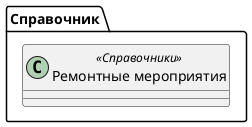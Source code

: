 ﻿@startuml РемонтныеМероприятия
'!include templates.wsd
'..\include templates.wsd
class Справочник.РемонтныеМероприятия as "Ремонтные мероприятия" <<Справочники>>
{
}
@enduml
